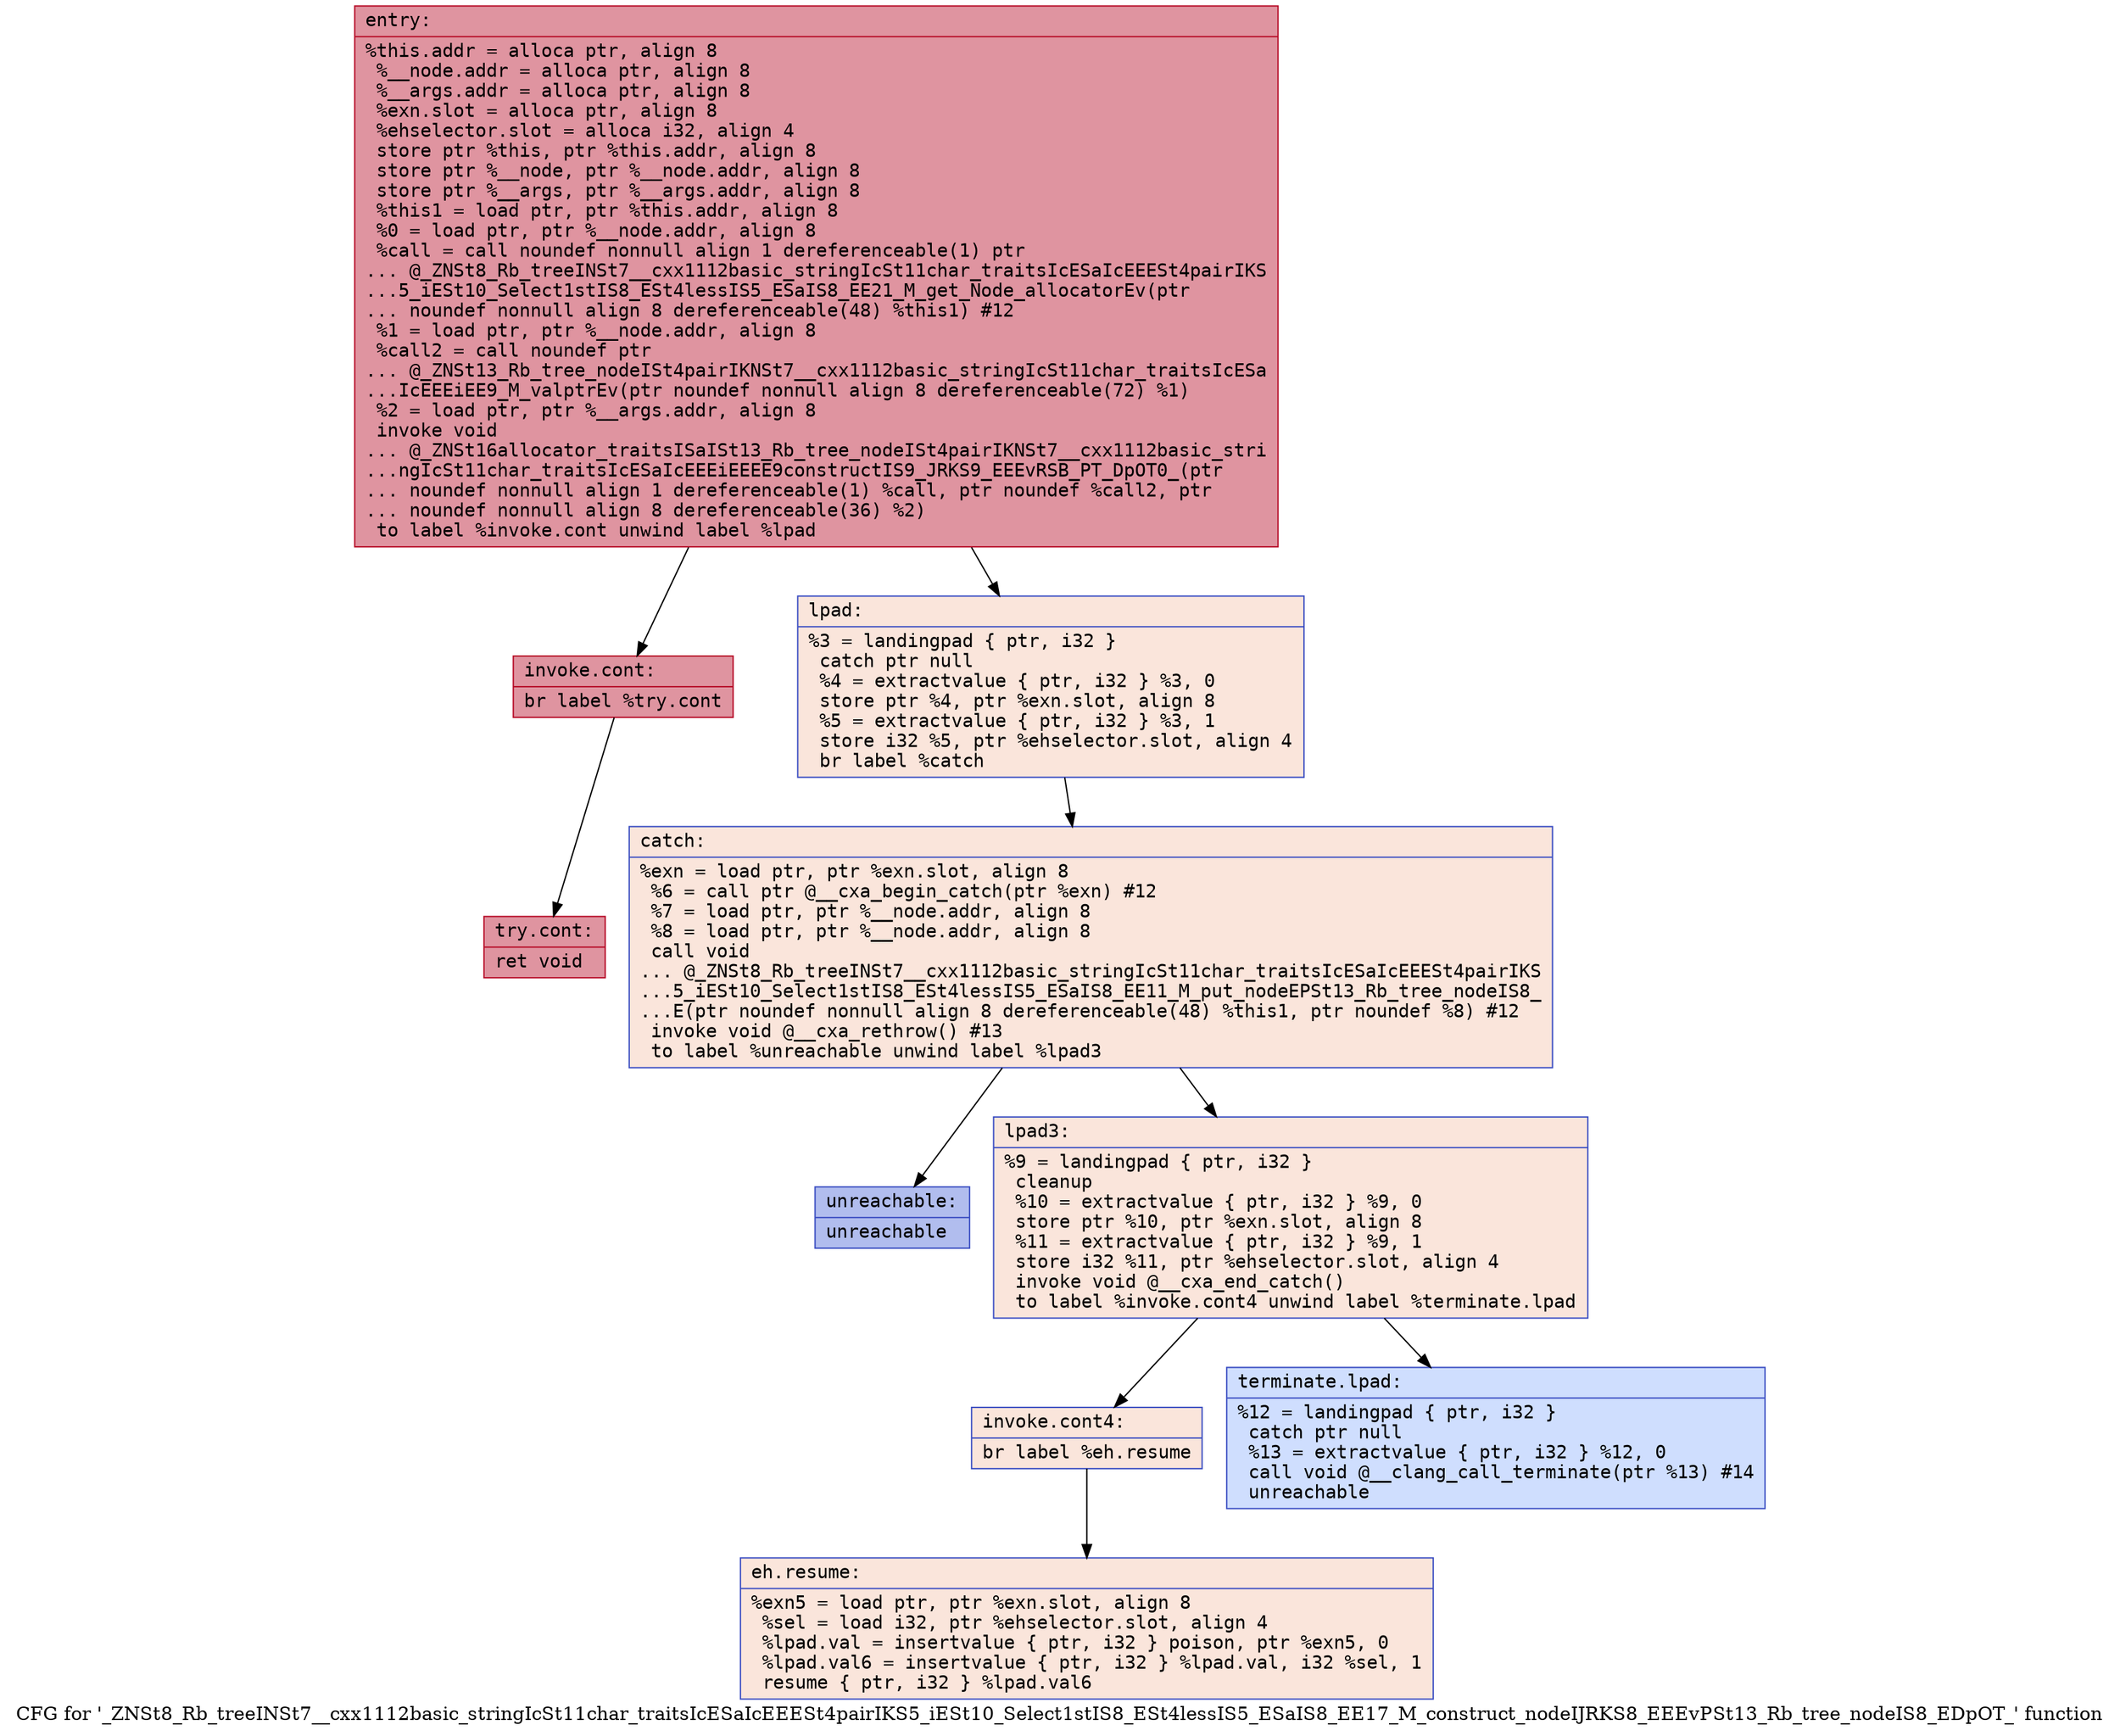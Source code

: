 digraph "CFG for '_ZNSt8_Rb_treeINSt7__cxx1112basic_stringIcSt11char_traitsIcESaIcEEESt4pairIKS5_iESt10_Select1stIS8_ESt4lessIS5_ESaIS8_EE17_M_construct_nodeIJRKS8_EEEvPSt13_Rb_tree_nodeIS8_EDpOT_' function" {
	label="CFG for '_ZNSt8_Rb_treeINSt7__cxx1112basic_stringIcSt11char_traitsIcESaIcEEESt4pairIKS5_iESt10_Select1stIS8_ESt4lessIS5_ESaIS8_EE17_M_construct_nodeIJRKS8_EEEvPSt13_Rb_tree_nodeIS8_EDpOT_' function";

	Node0x562c263fe4a0 [shape=record,color="#b70d28ff", style=filled, fillcolor="#b70d2870" fontname="Courier",label="{entry:\l|  %this.addr = alloca ptr, align 8\l  %__node.addr = alloca ptr, align 8\l  %__args.addr = alloca ptr, align 8\l  %exn.slot = alloca ptr, align 8\l  %ehselector.slot = alloca i32, align 4\l  store ptr %this, ptr %this.addr, align 8\l  store ptr %__node, ptr %__node.addr, align 8\l  store ptr %__args, ptr %__args.addr, align 8\l  %this1 = load ptr, ptr %this.addr, align 8\l  %0 = load ptr, ptr %__node.addr, align 8\l  %call = call noundef nonnull align 1 dereferenceable(1) ptr\l... @_ZNSt8_Rb_treeINSt7__cxx1112basic_stringIcSt11char_traitsIcESaIcEEESt4pairIKS\l...5_iESt10_Select1stIS8_ESt4lessIS5_ESaIS8_EE21_M_get_Node_allocatorEv(ptr\l... noundef nonnull align 8 dereferenceable(48) %this1) #12\l  %1 = load ptr, ptr %__node.addr, align 8\l  %call2 = call noundef ptr\l... @_ZNSt13_Rb_tree_nodeISt4pairIKNSt7__cxx1112basic_stringIcSt11char_traitsIcESa\l...IcEEEiEE9_M_valptrEv(ptr noundef nonnull align 8 dereferenceable(72) %1)\l  %2 = load ptr, ptr %__args.addr, align 8\l  invoke void\l... @_ZNSt16allocator_traitsISaISt13_Rb_tree_nodeISt4pairIKNSt7__cxx1112basic_stri\l...ngIcSt11char_traitsIcESaIcEEEiEEEE9constructIS9_JRKS9_EEEvRSB_PT_DpOT0_(ptr\l... noundef nonnull align 1 dereferenceable(1) %call, ptr noundef %call2, ptr\l... noundef nonnull align 8 dereferenceable(36) %2)\l          to label %invoke.cont unwind label %lpad\l}"];
	Node0x562c263fe4a0 -> Node0x562c263fef70[tooltip="entry -> invoke.cont\nProbability 100.00%" ];
	Node0x562c263fe4a0 -> Node0x562c263ff190[tooltip="entry -> lpad\nProbability 0.00%" ];
	Node0x562c263fef70 [shape=record,color="#b70d28ff", style=filled, fillcolor="#b70d2870" fontname="Courier",label="{invoke.cont:\l|  br label %try.cont\l}"];
	Node0x562c263fef70 -> Node0x562c263ff500[tooltip="invoke.cont -> try.cont\nProbability 100.00%" ];
	Node0x562c263ff190 [shape=record,color="#3d50c3ff", style=filled, fillcolor="#f4c5ad70" fontname="Courier",label="{lpad:\l|  %3 = landingpad \{ ptr, i32 \}\l          catch ptr null\l  %4 = extractvalue \{ ptr, i32 \} %3, 0\l  store ptr %4, ptr %exn.slot, align 8\l  %5 = extractvalue \{ ptr, i32 \} %3, 1\l  store i32 %5, ptr %ehselector.slot, align 4\l  br label %catch\l}"];
	Node0x562c263ff190 -> Node0x562c263ff790[tooltip="lpad -> catch\nProbability 100.00%" ];
	Node0x562c263ff790 [shape=record,color="#3d50c3ff", style=filled, fillcolor="#f4c5ad70" fontname="Courier",label="{catch:\l|  %exn = load ptr, ptr %exn.slot, align 8\l  %6 = call ptr @__cxa_begin_catch(ptr %exn) #12\l  %7 = load ptr, ptr %__node.addr, align 8\l  %8 = load ptr, ptr %__node.addr, align 8\l  call void\l... @_ZNSt8_Rb_treeINSt7__cxx1112basic_stringIcSt11char_traitsIcESaIcEEESt4pairIKS\l...5_iESt10_Select1stIS8_ESt4lessIS5_ESaIS8_EE11_M_put_nodeEPSt13_Rb_tree_nodeIS8_\l...E(ptr noundef nonnull align 8 dereferenceable(48) %this1, ptr noundef %8) #12\l  invoke void @__cxa_rethrow() #13\l          to label %unreachable unwind label %lpad3\l}"];
	Node0x562c263ff790 -> Node0x562c263ffc30[tooltip="catch -> unreachable\nProbability 0.00%" ];
	Node0x562c263ff790 -> Node0x562c263ffce0[tooltip="catch -> lpad3\nProbability 100.00%" ];
	Node0x562c263ffce0 [shape=record,color="#3d50c3ff", style=filled, fillcolor="#f4c5ad70" fontname="Courier",label="{lpad3:\l|  %9 = landingpad \{ ptr, i32 \}\l          cleanup\l  %10 = extractvalue \{ ptr, i32 \} %9, 0\l  store ptr %10, ptr %exn.slot, align 8\l  %11 = extractvalue \{ ptr, i32 \} %9, 1\l  store i32 %11, ptr %ehselector.slot, align 4\l  invoke void @__cxa_end_catch()\l          to label %invoke.cont4 unwind label %terminate.lpad\l}"];
	Node0x562c263ffce0 -> Node0x562c26400060[tooltip="lpad3 -> invoke.cont4\nProbability 100.00%" ];
	Node0x562c263ffce0 -> Node0x562c26400110[tooltip="lpad3 -> terminate.lpad\nProbability 0.00%" ];
	Node0x562c26400060 [shape=record,color="#3d50c3ff", style=filled, fillcolor="#f4c5ad70" fontname="Courier",label="{invoke.cont4:\l|  br label %eh.resume\l}"];
	Node0x562c26400060 -> Node0x562c26400270[tooltip="invoke.cont4 -> eh.resume\nProbability 100.00%" ];
	Node0x562c263ff500 [shape=record,color="#b70d28ff", style=filled, fillcolor="#b70d2870" fontname="Courier",label="{try.cont:\l|  ret void\l}"];
	Node0x562c26400270 [shape=record,color="#3d50c3ff", style=filled, fillcolor="#f4c5ad70" fontname="Courier",label="{eh.resume:\l|  %exn5 = load ptr, ptr %exn.slot, align 8\l  %sel = load i32, ptr %ehselector.slot, align 4\l  %lpad.val = insertvalue \{ ptr, i32 \} poison, ptr %exn5, 0\l  %lpad.val6 = insertvalue \{ ptr, i32 \} %lpad.val, i32 %sel, 1\l  resume \{ ptr, i32 \} %lpad.val6\l}"];
	Node0x562c26400110 [shape=record,color="#3d50c3ff", style=filled, fillcolor="#93b5fe70" fontname="Courier",label="{terminate.lpad:\l|  %12 = landingpad \{ ptr, i32 \}\l          catch ptr null\l  %13 = extractvalue \{ ptr, i32 \} %12, 0\l  call void @__clang_call_terminate(ptr %13) #14\l  unreachable\l}"];
	Node0x562c263ffc30 [shape=record,color="#3d50c3ff", style=filled, fillcolor="#4f69d970" fontname="Courier",label="{unreachable:\l|  unreachable\l}"];
}

